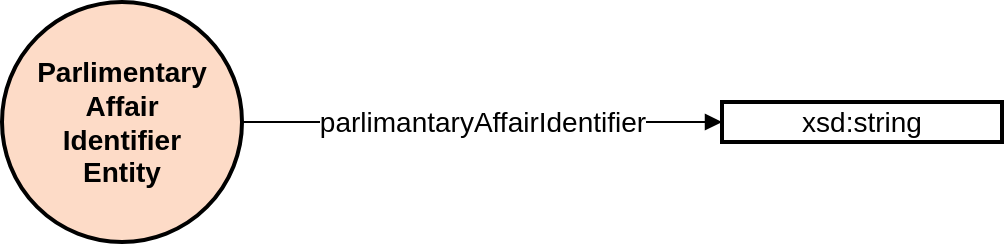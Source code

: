 <mxfile>
    <diagram id="KUzoZ_WBEfeIF54OlFjl" name="Page-1">
        <mxGraphModel dx="1056" dy="856" grid="1" gridSize="10" guides="1" tooltips="1" connect="1" arrows="1" fold="1" page="1" pageScale="1" pageWidth="827" pageHeight="1169" math="0" shadow="0">
            <root>
                <mxCell id="0"/>
                <mxCell id="1" parent="0"/>
                <mxCell id="2" value="&lt;b&gt;Parlimentary&lt;br&gt;Affair&lt;br&gt;Identifier&lt;br&gt;Entity&lt;/b&gt;" style="ellipse;whiteSpace=wrap;html=1;rounded=0;shadow=0;glass=0;comic=0;strokeColor=#000000;strokeWidth=2;fillColor=#fddbc7;gradientColor=none;fontSize=14;fontColor=#000000;align=center;" vertex="1" parent="1">
                    <mxGeometry x="160" y="80" width="120" height="120" as="geometry"/>
                </mxCell>
                <mxCell id="3" value="parlimantaryAffairIdentifier" style="endArrow=block;html=1;strokeColor=#000000;fontSize=14;fontColor=#000000;endFill=1;exitX=1;exitY=0.5;exitDx=0;exitDy=0;entryX=0;entryY=0.5;entryDx=0;entryDy=0;" edge="1" parent="1" source="2" target="4">
                    <mxGeometry width="50" height="50" relative="1" as="geometry">
                        <mxPoint x="310" y="130" as="sourcePoint"/>
                        <mxPoint x="480" y="140" as="targetPoint"/>
                    </mxGeometry>
                </mxCell>
                <mxCell id="4" value="xsd:string" style="whiteSpace=wrap;html=1;rounded=0;shadow=0;glass=0;comic=0;strokeColor=#000000;strokeWidth=2;fillColor=#FFFFFF;gradientColor=none;fontSize=14;fontColor=#000000;align=center;" vertex="1" parent="1">
                    <mxGeometry x="520" y="130" width="140" height="20" as="geometry"/>
                </mxCell>
            </root>
        </mxGraphModel>
    </diagram>
</mxfile>